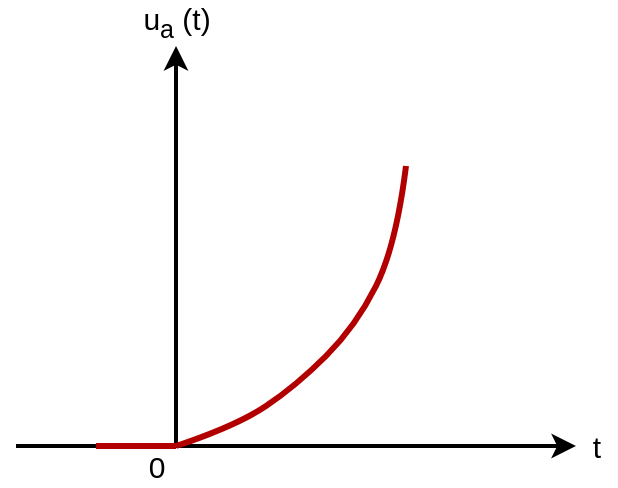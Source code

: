 <mxfile version="13.3.9" type="github">
  <diagram id="zS-yiBfGx27JyY9To8Db" name="Page-1">
    <mxGraphModel dx="813" dy="435" grid="0" gridSize="10" guides="1" tooltips="1" connect="1" arrows="1" fold="1" page="1" pageScale="1" pageWidth="1169" pageHeight="827" math="0" shadow="0">
      <root>
        <mxCell id="0" />
        <mxCell id="1" parent="0" />
        <mxCell id="5ikRLUZCvN7Isw8UJ5cB-1" value="" style="endArrow=classic;html=1;strokeWidth=2;" edge="1" parent="1">
          <mxGeometry width="50" height="50" relative="1" as="geometry">
            <mxPoint x="560" y="440.0" as="sourcePoint" />
            <mxPoint x="560" y="240" as="targetPoint" />
          </mxGeometry>
        </mxCell>
        <mxCell id="5ikRLUZCvN7Isw8UJ5cB-2" value="" style="endArrow=classic;html=1;strokeWidth=2;" edge="1" parent="1">
          <mxGeometry width="50" height="50" relative="1" as="geometry">
            <mxPoint x="480" y="440.0" as="sourcePoint" />
            <mxPoint x="760" y="440.0" as="targetPoint" />
          </mxGeometry>
        </mxCell>
        <mxCell id="5ikRLUZCvN7Isw8UJ5cB-3" value="&lt;font style=&quot;font-size: 15px&quot;&gt;t&lt;/font&gt;" style="text;html=1;align=center;verticalAlign=middle;resizable=0;points=[];autosize=1;" vertex="1" parent="1">
          <mxGeometry x="760" y="430" width="20" height="20" as="geometry" />
        </mxCell>
        <mxCell id="5ikRLUZCvN7Isw8UJ5cB-4" value="&lt;font style=&quot;font-size: 15px&quot;&gt;0&lt;/font&gt;" style="text;html=1;align=center;verticalAlign=middle;resizable=0;points=[];autosize=1;" vertex="1" parent="1">
          <mxGeometry x="540" y="440" width="20" height="20" as="geometry" />
        </mxCell>
        <mxCell id="5ikRLUZCvN7Isw8UJ5cB-5" value="&lt;font style=&quot;font-size: 15px&quot;&gt;u&lt;sub&gt;a&lt;/sub&gt; (t)&lt;/font&gt;" style="text;html=1;align=center;verticalAlign=middle;resizable=0;points=[];autosize=1;" vertex="1" parent="1">
          <mxGeometry x="535" y="218" width="50" height="20" as="geometry" />
        </mxCell>
        <mxCell id="5ikRLUZCvN7Isw8UJ5cB-8" value="" style="endArrow=none;html=1;strokeWidth=3;fillColor=#e51400;strokeColor=#B20000;" edge="1" parent="1">
          <mxGeometry width="50" height="50" relative="1" as="geometry">
            <mxPoint x="520" y="440" as="sourcePoint" />
            <mxPoint x="560" y="440" as="targetPoint" />
          </mxGeometry>
        </mxCell>
        <mxCell id="5ikRLUZCvN7Isw8UJ5cB-10" value="" style="endArrow=none;html=1;curved=1;strokeWidth=3;fillColor=#e51400;strokeColor=#B20000;comic=0;noJump=0;orthogonalLoop=0;" edge="1" parent="1">
          <mxGeometry width="50" height="50" relative="1" as="geometry">
            <mxPoint x="560" y="440" as="sourcePoint" />
            <mxPoint x="675" y="300" as="targetPoint" />
            <Array as="points">
              <mxPoint x="590" y="430" />
              <mxPoint x="620" y="410" />
              <mxPoint x="650" y="380" />
              <mxPoint x="670" y="340" />
            </Array>
          </mxGeometry>
        </mxCell>
      </root>
    </mxGraphModel>
  </diagram>
</mxfile>
